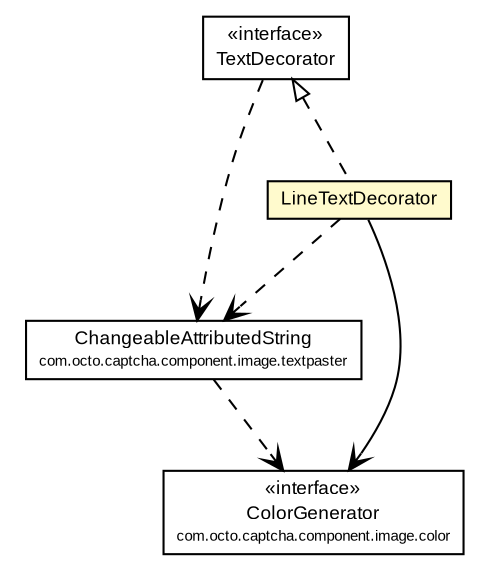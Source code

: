 #!/usr/local/bin/dot
#
# Class diagram 
# Generated by UmlGraph version 4.6 (http://www.spinellis.gr/sw/umlgraph)
#

digraph G {
	edge [fontname="arial",fontsize=10,labelfontname="arial",labelfontsize=10];
	node [fontname="arial",fontsize=10,shape=plaintext];
	// com.octo.captcha.component.image.color.ColorGenerator
	c9968 [label=<<table border="0" cellborder="1" cellspacing="0" cellpadding="2" port="p" href="../../color/ColorGenerator.html">
		<tr><td><table border="0" cellspacing="0" cellpadding="1">
			<tr><td> &laquo;interface&raquo; </td></tr>
			<tr><td> ColorGenerator </td></tr>
			<tr><td><font point-size="7.0"> com.octo.captcha.component.image.color </font></td></tr>
		</table></td></tr>
		</table>>, fontname="arial", fontcolor="black", fontsize=9.0];
	// com.octo.captcha.component.image.textpaster.ChangeableAttributedString
	c9987 [label=<<table border="0" cellborder="1" cellspacing="0" cellpadding="2" port="p" href="../ChangeableAttributedString.html">
		<tr><td><table border="0" cellspacing="0" cellpadding="1">
			<tr><td> ChangeableAttributedString </td></tr>
			<tr><td><font point-size="7.0"> com.octo.captcha.component.image.textpaster </font></td></tr>
		</table></td></tr>
		</table>>, fontname="arial", fontcolor="black", fontsize=9.0];
	// com.octo.captcha.component.image.textpaster.textdecorator.TextDecorator
	c9990 [label=<<table border="0" cellborder="1" cellspacing="0" cellpadding="2" port="p" href="./TextDecorator.html">
		<tr><td><table border="0" cellspacing="0" cellpadding="1">
			<tr><td> &laquo;interface&raquo; </td></tr>
			<tr><td> TextDecorator </td></tr>
		</table></td></tr>
		</table>>, fontname="arial", fontcolor="black", fontsize=9.0];
	// com.octo.captcha.component.image.textpaster.textdecorator.LineTextDecorator
	c9991 [label=<<table border="0" cellborder="1" cellspacing="0" cellpadding="2" port="p" bgcolor="lemonChiffon" href="./LineTextDecorator.html">
		<tr><td><table border="0" cellspacing="0" cellpadding="1">
			<tr><td> LineTextDecorator </td></tr>
		</table></td></tr>
		</table>>, fontname="arial", fontcolor="black", fontsize=9.0];
	//com.octo.captcha.component.image.textpaster.textdecorator.LineTextDecorator implements com.octo.captcha.component.image.textpaster.textdecorator.TextDecorator
	c9990:p -> c9991:p [dir=back,arrowtail=empty,style=dashed];
	// com.octo.captcha.component.image.textpaster.textdecorator.LineTextDecorator NAVASSOC com.octo.captcha.component.image.color.ColorGenerator
	c9991:p -> c9968:p [taillabel="", label="", headlabel="", fontname="arial", fontcolor="black", fontsize=10.0, color="black", arrowhead=open];
	// com.octo.captcha.component.image.textpaster.ChangeableAttributedString DEPEND com.octo.captcha.component.image.color.ColorGenerator
	c9987:p -> c9968:p [taillabel="", label="", headlabel="", fontname="arial", fontcolor="black", fontsize=10.0, color="black", arrowhead=open, style=dashed];
	// com.octo.captcha.component.image.textpaster.textdecorator.TextDecorator DEPEND com.octo.captcha.component.image.textpaster.ChangeableAttributedString
	c9990:p -> c9987:p [taillabel="", label="", headlabel="", fontname="arial", fontcolor="black", fontsize=10.0, color="black", arrowhead=open, style=dashed];
	// com.octo.captcha.component.image.textpaster.textdecorator.LineTextDecorator DEPEND com.octo.captcha.component.image.textpaster.ChangeableAttributedString
	c9991:p -> c9987:p [taillabel="", label="", headlabel="", fontname="arial", fontcolor="black", fontsize=10.0, color="black", arrowhead=open, style=dashed];
}

